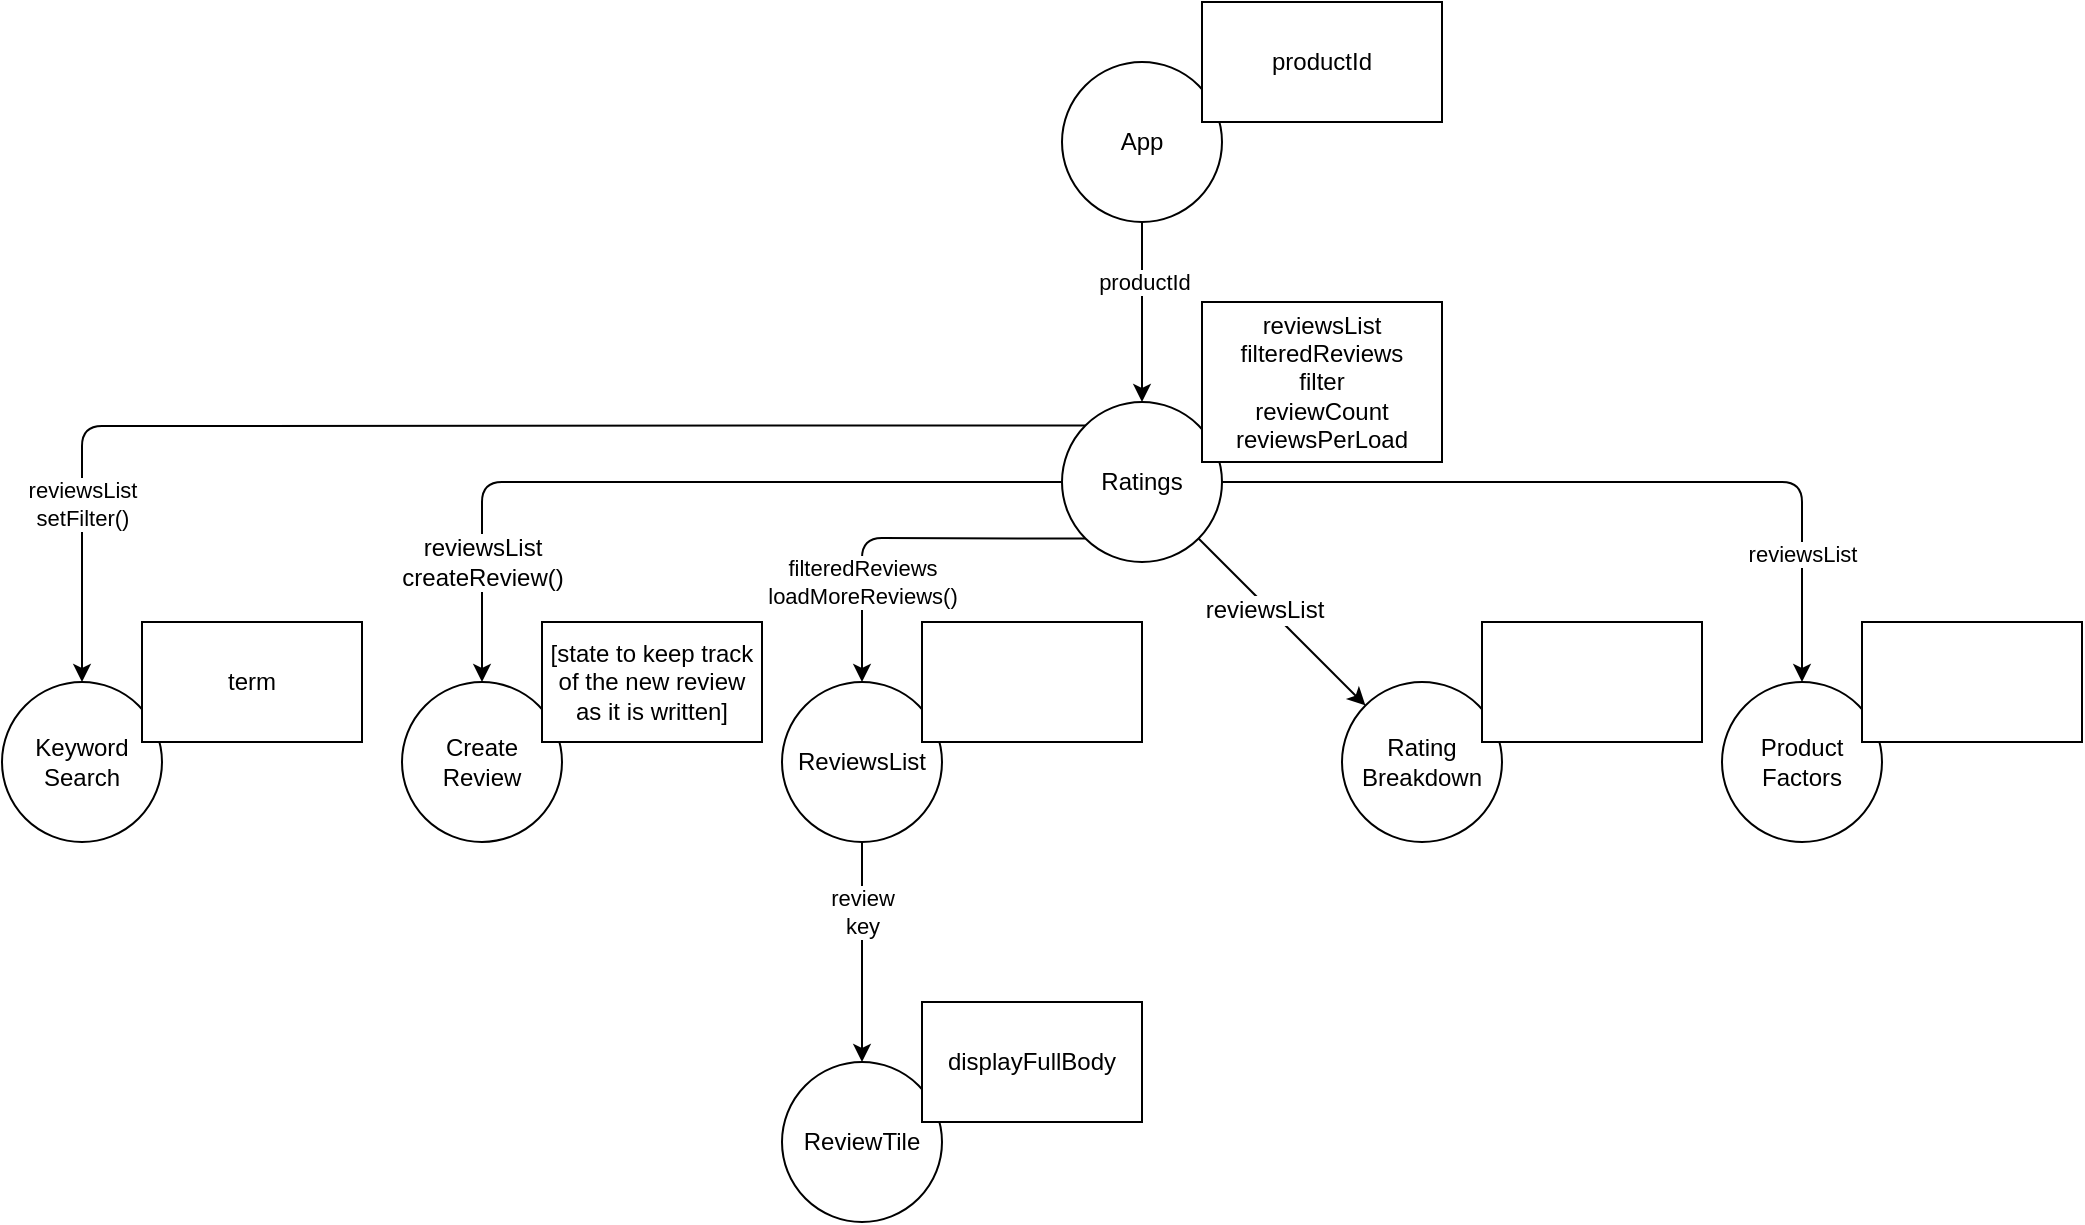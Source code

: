 <mxfile>
    <diagram id="iSXjDYUuzUm2LUg0lwVW" name="Page-1">
        <mxGraphModel dx="1462" dy="282" grid="1" gridSize="10" guides="1" tooltips="1" connect="1" arrows="1" fold="1" page="1" pageScale="1" pageWidth="850" pageHeight="1100" math="0" shadow="0">
            <root>
                <mxCell id="0"/>
                <mxCell id="1" parent="0"/>
                <mxCell id="4" style="edgeStyle=none;html=1;exitX=0.5;exitY=1;exitDx=0;exitDy=0;" parent="1" source="2" target="3" edge="1">
                    <mxGeometry relative="1" as="geometry"/>
                </mxCell>
                <mxCell id="5" value="productId" style="edgeLabel;html=1;align=center;verticalAlign=middle;resizable=0;points=[];" parent="4" vertex="1" connectable="0">
                    <mxGeometry x="-0.344" y="1" relative="1" as="geometry">
                        <mxPoint as="offset"/>
                    </mxGeometry>
                </mxCell>
                <mxCell id="2" value="App" style="ellipse;whiteSpace=wrap;html=1;" parent="1" vertex="1">
                    <mxGeometry x="380" y="80" width="80" height="80" as="geometry"/>
                </mxCell>
                <mxCell id="13" style="edgeStyle=none;html=1;exitX=0;exitY=0.5;exitDx=0;exitDy=0;entryX=0.5;entryY=0;entryDx=0;entryDy=0;" parent="1" source="3" target="20" edge="1">
                    <mxGeometry relative="1" as="geometry">
                        <mxPoint x="270" y="350" as="targetPoint"/>
                        <Array as="points">
                            <mxPoint x="90" y="290"/>
                        </Array>
                    </mxGeometry>
                </mxCell>
                <mxCell id="15" value="&lt;span style=&quot;font-size: 12px&quot;&gt;reviewsList&lt;br&gt;createReview()&lt;br&gt;&lt;/span&gt;" style="edgeLabel;html=1;align=center;verticalAlign=middle;resizable=0;points=[];" parent="13" vertex="1" connectable="0">
                    <mxGeometry x="0.343" y="2" relative="1" as="geometry">
                        <mxPoint x="-28" y="38" as="offset"/>
                    </mxGeometry>
                </mxCell>
                <mxCell id="14" style="edgeStyle=none;html=1;exitX=1;exitY=1;exitDx=0;exitDy=0;entryX=0;entryY=0;entryDx=0;entryDy=0;" parent="1" source="3" target="10" edge="1">
                    <mxGeometry relative="1" as="geometry"/>
                </mxCell>
                <mxCell id="16" value="&lt;span style=&quot;font-size: 12px&quot;&gt;reviewsList&lt;/span&gt;" style="edgeLabel;html=1;align=center;verticalAlign=middle;resizable=0;points=[];" parent="14" vertex="1" connectable="0">
                    <mxGeometry x="-0.192" y="-2" relative="1" as="geometry">
                        <mxPoint as="offset"/>
                    </mxGeometry>
                </mxCell>
                <mxCell id="19" style="edgeStyle=none;html=1;exitX=1;exitY=0.5;exitDx=0;exitDy=0;entryX=0.5;entryY=0;entryDx=0;entryDy=0;" parent="1" source="3" target="17" edge="1">
                    <mxGeometry relative="1" as="geometry">
                        <Array as="points">
                            <mxPoint x="750" y="290"/>
                        </Array>
                    </mxGeometry>
                </mxCell>
                <mxCell id="30" value="reviewsList" style="edgeLabel;html=1;align=center;verticalAlign=middle;resizable=0;points=[];" parent="19" vertex="1" connectable="0">
                    <mxGeometry x="0.673" relative="1" as="geometry">
                        <mxPoint as="offset"/>
                    </mxGeometry>
                </mxCell>
                <mxCell id="23" style="edgeStyle=none;html=1;exitX=0;exitY=1;exitDx=0;exitDy=0;entryX=0.5;entryY=0;entryDx=0;entryDy=0;" parent="1" source="3" target="8" edge="1">
                    <mxGeometry relative="1" as="geometry">
                        <Array as="points">
                            <mxPoint x="280" y="318"/>
                        </Array>
                    </mxGeometry>
                </mxCell>
                <mxCell id="24" value="filteredReviews&lt;br&gt;loadMoreReviews()" style="edgeLabel;html=1;align=center;verticalAlign=middle;resizable=0;points=[];" parent="23" vertex="1" connectable="0">
                    <mxGeometry x="0.441" relative="1" as="geometry">
                        <mxPoint y="1" as="offset"/>
                    </mxGeometry>
                </mxCell>
                <mxCell id="27" style="edgeStyle=none;html=1;exitX=0;exitY=0;exitDx=0;exitDy=0;entryX=0.5;entryY=0;entryDx=0;entryDy=0;" parent="1" source="3" target="25" edge="1">
                    <mxGeometry relative="1" as="geometry">
                        <Array as="points">
                            <mxPoint x="-110" y="262"/>
                        </Array>
                    </mxGeometry>
                </mxCell>
                <mxCell id="28" value="reviewsList&lt;br&gt;setFilter()" style="edgeLabel;html=1;align=center;verticalAlign=middle;resizable=0;points=[];" parent="27" vertex="1" connectable="0">
                    <mxGeometry x="0.75" y="1" relative="1" as="geometry">
                        <mxPoint x="-1" y="-11" as="offset"/>
                    </mxGeometry>
                </mxCell>
                <mxCell id="3" value="Ratings" style="ellipse;whiteSpace=wrap;html=1;" parent="1" vertex="1">
                    <mxGeometry x="380" y="250" width="80" height="80" as="geometry"/>
                </mxCell>
                <mxCell id="6" value="productId" style="whiteSpace=wrap;html=1;" parent="1" vertex="1">
                    <mxGeometry x="450" y="50" width="120" height="60" as="geometry"/>
                </mxCell>
                <mxCell id="7" value="reviewsList&lt;br&gt;filteredReviews&lt;br&gt;filter&lt;br&gt;reviewCount&lt;br&gt;reviewsPerLoad" style="whiteSpace=wrap;html=1;" parent="1" vertex="1">
                    <mxGeometry x="450" y="200" width="120" height="80" as="geometry"/>
                </mxCell>
                <mxCell id="34" style="edgeStyle=none;html=1;exitX=0.5;exitY=1;exitDx=0;exitDy=0;entryX=0.5;entryY=0;entryDx=0;entryDy=0;" parent="1" source="8" target="32" edge="1">
                    <mxGeometry relative="1" as="geometry"/>
                </mxCell>
                <mxCell id="35" value="review&lt;br&gt;key" style="edgeLabel;html=1;align=center;verticalAlign=middle;resizable=0;points=[];" parent="34" vertex="1" connectable="0">
                    <mxGeometry x="-0.364" relative="1" as="geometry">
                        <mxPoint as="offset"/>
                    </mxGeometry>
                </mxCell>
                <mxCell id="8" value="ReviewsList" style="ellipse;whiteSpace=wrap;html=1;" parent="1" vertex="1">
                    <mxGeometry x="240" y="390" width="80" height="80" as="geometry"/>
                </mxCell>
                <mxCell id="9" value="" style="whiteSpace=wrap;html=1;" parent="1" vertex="1">
                    <mxGeometry x="310" y="360" width="110" height="60" as="geometry"/>
                </mxCell>
                <mxCell id="10" value="Rating Breakdown" style="ellipse;whiteSpace=wrap;html=1;" parent="1" vertex="1">
                    <mxGeometry x="520" y="390" width="80" height="80" as="geometry"/>
                </mxCell>
                <mxCell id="12" value="" style="whiteSpace=wrap;html=1;" parent="1" vertex="1">
                    <mxGeometry x="590" y="360" width="110" height="60" as="geometry"/>
                </mxCell>
                <mxCell id="17" value="Product Factors" style="ellipse;whiteSpace=wrap;html=1;" parent="1" vertex="1">
                    <mxGeometry x="710" y="390" width="80" height="80" as="geometry"/>
                </mxCell>
                <mxCell id="18" value="" style="whiteSpace=wrap;html=1;" parent="1" vertex="1">
                    <mxGeometry x="780" y="360" width="110" height="60" as="geometry"/>
                </mxCell>
                <mxCell id="20" value="Create Review" style="ellipse;whiteSpace=wrap;html=1;" parent="1" vertex="1">
                    <mxGeometry x="50" y="390" width="80" height="80" as="geometry"/>
                </mxCell>
                <mxCell id="21" value="[state to keep track of the new review as it is written]" style="whiteSpace=wrap;html=1;" parent="1" vertex="1">
                    <mxGeometry x="120" y="360" width="110" height="60" as="geometry"/>
                </mxCell>
                <mxCell id="25" value="Keyword Search" style="ellipse;whiteSpace=wrap;html=1;" parent="1" vertex="1">
                    <mxGeometry x="-150" y="390" width="80" height="80" as="geometry"/>
                </mxCell>
                <mxCell id="26" value="term" style="whiteSpace=wrap;html=1;" parent="1" vertex="1">
                    <mxGeometry x="-80" y="360" width="110" height="60" as="geometry"/>
                </mxCell>
                <mxCell id="32" value="ReviewTile" style="ellipse;whiteSpace=wrap;html=1;" parent="1" vertex="1">
                    <mxGeometry x="240" y="580" width="80" height="80" as="geometry"/>
                </mxCell>
                <mxCell id="33" value="displayFullBody" style="whiteSpace=wrap;html=1;" parent="1" vertex="1">
                    <mxGeometry x="310" y="550" width="110" height="60" as="geometry"/>
                </mxCell>
            </root>
        </mxGraphModel>
    </diagram>
</mxfile>